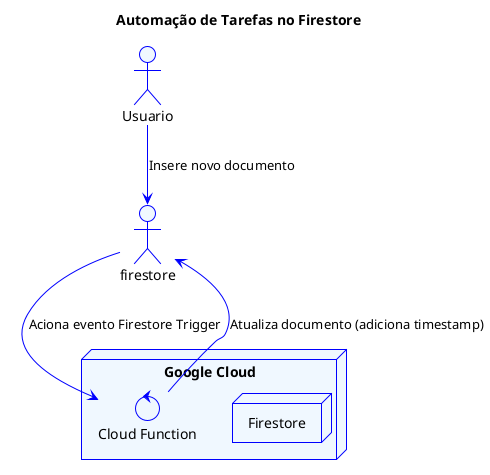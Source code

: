 @startuml
<style>
componentDiagram {
  BackGroundColor #aliceblue
  LineThickness 1
  LineColor blue
  Text blue
  
}
document {
  BackGroundColor white
}
</style>

title Automação de Tarefas no Firestore

actor Usuario as user

node "Google Cloud" {
     node "Firestore" as pubsub
     control "Cloud Function" as function
}

user --> firestore : Insere novo documento
firestore --> function : Aciona evento Firestore Trigger
function --> firestore : Atualiza documento (adiciona timestamp)

@enduml

